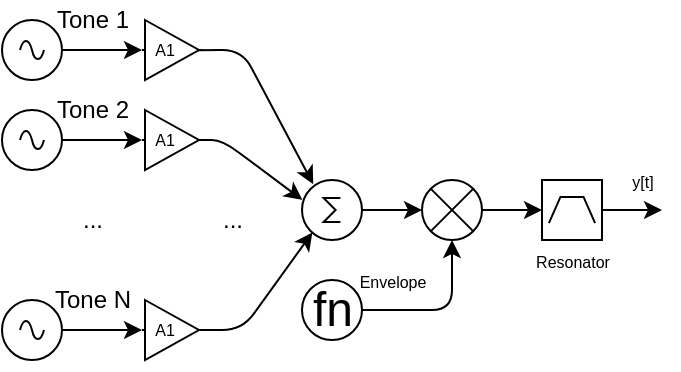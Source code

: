 <mxfile>
    <diagram id="gMnHbZwRzCgYFgxPEKsM" name="第 1 页">
        <mxGraphModel dx="325" dy="573" grid="1" gridSize="10" guides="1" tooltips="1" connect="1" arrows="1" fold="1" page="1" pageScale="1" pageWidth="827" pageHeight="1169" math="0" shadow="0">
            <root>
                <mxCell id="0"/>
                <mxCell id="1" parent="0"/>
                <mxCell id="27" value="" style="edgeStyle=none;html=1;" edge="1" parent="1" source="2" target="26">
                    <mxGeometry relative="1" as="geometry"/>
                </mxCell>
                <mxCell id="2" value="" style="pointerEvents=1;verticalLabelPosition=bottom;shadow=0;dashed=0;align=center;html=1;verticalAlign=top;shape=mxgraph.electrical.signal_sources.source;aspect=fixed;points=[[0.5,0,0],[1,0.5,0],[0.5,1,0],[0,0.5,0]];elSignalType=ac;" vertex="1" parent="1">
                    <mxGeometry x="200" y="210" width="30" height="30" as="geometry"/>
                </mxCell>
                <mxCell id="11" style="edgeStyle=none;html=1;entryX=0.187;entryY=0.071;entryDx=0;entryDy=0;entryPerimeter=0;exitX=0.914;exitY=0.504;exitDx=0;exitDy=0;exitPerimeter=0;" edge="1" parent="1" source="26" target="9">
                    <mxGeometry relative="1" as="geometry">
                        <mxPoint x="230" y="225" as="sourcePoint"/>
                        <Array as="points">
                            <mxPoint x="320" y="225"/>
                        </Array>
                    </mxGeometry>
                </mxCell>
                <mxCell id="7" value="Tone 1" style="text;html=1;align=center;verticalAlign=middle;resizable=0;points=[];autosize=1;strokeColor=none;" vertex="1" parent="1">
                    <mxGeometry x="220" y="200" width="50" height="20" as="geometry"/>
                </mxCell>
                <mxCell id="46" value="" style="edgeStyle=none;html=1;" edge="1" parent="1" source="9" target="45">
                    <mxGeometry relative="1" as="geometry"/>
                </mxCell>
                <mxCell id="9" value="" style="verticalLabelPosition=bottom;shadow=0;dashed=0;align=center;html=1;verticalAlign=top;shape=mxgraph.electrical.abstract.sum;" vertex="1" parent="1">
                    <mxGeometry x="350" y="290" width="30" height="30" as="geometry"/>
                </mxCell>
                <mxCell id="26" value="" style="verticalLabelPosition=bottom;shadow=0;dashed=0;align=center;html=1;verticalAlign=top;shape=mxgraph.electrical.abstract.amplifier;" vertex="1" parent="1">
                    <mxGeometry x="270" y="210" width="30" height="30" as="geometry"/>
                </mxCell>
                <mxCell id="28" value="&lt;p style=&quot;line-height: 120%&quot;&gt;&lt;font style=&quot;font-size: 8px&quot;&gt;A1&lt;/font&gt;&lt;/p&gt;" style="text;html=1;align=center;verticalAlign=middle;resizable=0;points=[];autosize=1;strokeColor=none;" vertex="1" parent="1">
                    <mxGeometry x="266" y="205" width="30" height="40" as="geometry"/>
                </mxCell>
                <mxCell id="29" value="" style="edgeStyle=none;html=1;" edge="1" parent="1" source="30" target="32">
                    <mxGeometry relative="1" as="geometry"/>
                </mxCell>
                <mxCell id="30" value="" style="pointerEvents=1;verticalLabelPosition=bottom;shadow=0;dashed=0;align=center;html=1;verticalAlign=top;shape=mxgraph.electrical.signal_sources.source;aspect=fixed;points=[[0.5,0,0],[1,0.5,0],[0.5,1,0],[0,0.5,0]];elSignalType=ac;" vertex="1" parent="1">
                    <mxGeometry x="200" y="255" width="30" height="30" as="geometry"/>
                </mxCell>
                <mxCell id="31" value="Tone 2" style="text;html=1;align=center;verticalAlign=middle;resizable=0;points=[];autosize=1;strokeColor=none;" vertex="1" parent="1">
                    <mxGeometry x="220" y="245" width="50" height="20" as="geometry"/>
                </mxCell>
                <mxCell id="40" style="edgeStyle=none;html=1;exitX=1;exitY=0.5;exitDx=0;exitDy=0;exitPerimeter=0;entryX=0.007;entryY=0.333;entryDx=0;entryDy=0;entryPerimeter=0;" edge="1" parent="1" source="32" target="9">
                    <mxGeometry relative="1" as="geometry">
                        <Array as="points">
                            <mxPoint x="310" y="270"/>
                        </Array>
                    </mxGeometry>
                </mxCell>
                <mxCell id="32" value="" style="verticalLabelPosition=bottom;shadow=0;dashed=0;align=center;html=1;verticalAlign=top;shape=mxgraph.electrical.abstract.amplifier;" vertex="1" parent="1">
                    <mxGeometry x="270" y="255" width="30" height="30" as="geometry"/>
                </mxCell>
                <mxCell id="33" value="&lt;p style=&quot;line-height: 120%&quot;&gt;&lt;font style=&quot;font-size: 8px&quot;&gt;A1&lt;/font&gt;&lt;/p&gt;" style="text;html=1;align=center;verticalAlign=middle;resizable=0;points=[];autosize=1;strokeColor=none;" vertex="1" parent="1">
                    <mxGeometry x="266" y="250" width="30" height="40" as="geometry"/>
                </mxCell>
                <mxCell id="34" value="" style="edgeStyle=none;html=1;" edge="1" parent="1" source="35" target="37">
                    <mxGeometry relative="1" as="geometry"/>
                </mxCell>
                <mxCell id="35" value="" style="pointerEvents=1;verticalLabelPosition=bottom;shadow=0;dashed=0;align=center;html=1;verticalAlign=top;shape=mxgraph.electrical.signal_sources.source;aspect=fixed;points=[[0.5,0,0],[1,0.5,0],[0.5,1,0],[0,0.5,0]];elSignalType=ac;" vertex="1" parent="1">
                    <mxGeometry x="200" y="350" width="30" height="30" as="geometry"/>
                </mxCell>
                <mxCell id="36" value="Tone N" style="text;html=1;align=center;verticalAlign=middle;resizable=0;points=[];autosize=1;strokeColor=none;" vertex="1" parent="1">
                    <mxGeometry x="220" y="340" width="50" height="20" as="geometry"/>
                </mxCell>
                <mxCell id="41" style="edgeStyle=none;html=1;entryX=0.173;entryY=0.876;entryDx=0;entryDy=0;entryPerimeter=0;" edge="1" parent="1" source="37" target="9">
                    <mxGeometry relative="1" as="geometry">
                        <Array as="points">
                            <mxPoint x="320" y="365"/>
                        </Array>
                    </mxGeometry>
                </mxCell>
                <mxCell id="37" value="" style="verticalLabelPosition=bottom;shadow=0;dashed=0;align=center;html=1;verticalAlign=top;shape=mxgraph.electrical.abstract.amplifier;" vertex="1" parent="1">
                    <mxGeometry x="270" y="350" width="30" height="30" as="geometry"/>
                </mxCell>
                <mxCell id="38" value="&lt;p style=&quot;line-height: 120%&quot;&gt;&lt;font style=&quot;font-size: 8px&quot;&gt;A1&lt;/font&gt;&lt;/p&gt;" style="text;html=1;align=center;verticalAlign=middle;resizable=0;points=[];autosize=1;strokeColor=none;" vertex="1" parent="1">
                    <mxGeometry x="266" y="345" width="30" height="40" as="geometry"/>
                </mxCell>
                <mxCell id="39" value="..." style="text;html=1;align=center;verticalAlign=middle;resizable=0;points=[];autosize=1;strokeColor=none;" vertex="1" parent="1">
                    <mxGeometry x="230" y="300" width="30" height="20" as="geometry"/>
                </mxCell>
                <mxCell id="42" value="..." style="text;html=1;align=center;verticalAlign=middle;resizable=0;points=[];autosize=1;strokeColor=none;" vertex="1" parent="1">
                    <mxGeometry x="300" y="300" width="30" height="20" as="geometry"/>
                </mxCell>
                <mxCell id="48" value="" style="edgeStyle=none;html=1;" edge="1" parent="1" source="45" target="47">
                    <mxGeometry relative="1" as="geometry"/>
                </mxCell>
                <mxCell id="45" value="" style="verticalLabelPosition=bottom;shadow=0;dashed=0;align=center;html=1;verticalAlign=top;shape=mxgraph.electrical.abstract.multiplier;" vertex="1" parent="1">
                    <mxGeometry x="410" y="290" width="30" height="30" as="geometry"/>
                </mxCell>
                <mxCell id="54" value="" style="edgeStyle=none;html=1;" edge="1" parent="1" source="47">
                    <mxGeometry relative="1" as="geometry">
                        <mxPoint x="530" y="305" as="targetPoint"/>
                    </mxGeometry>
                </mxCell>
                <mxCell id="47" value="" style="verticalLabelPosition=bottom;shadow=0;dashed=0;align=center;html=1;verticalAlign=top;shape=mxgraph.electrical.logic_gates.bandpass_filter;" vertex="1" parent="1">
                    <mxGeometry x="470" y="290" width="30" height="30" as="geometry"/>
                </mxCell>
                <mxCell id="51" style="edgeStyle=none;html=1;entryX=0.5;entryY=1;entryDx=0;entryDy=0;entryPerimeter=0;" edge="1" parent="1" source="49" target="45">
                    <mxGeometry relative="1" as="geometry">
                        <Array as="points">
                            <mxPoint x="425" y="355"/>
                        </Array>
                    </mxGeometry>
                </mxCell>
                <mxCell id="49" value="fn" style="shape=mxgraph.electrical.abstract.function;html=1;shadow=0;dashed=0;align=center;strokeWidth=1;fontSize=24" vertex="1" parent="1">
                    <mxGeometry x="350" y="340" width="30" height="30" as="geometry"/>
                </mxCell>
                <mxCell id="52" value="&lt;font style=&quot;font-size: 8px&quot;&gt;Envelope&lt;/font&gt;" style="text;html=1;align=center;verticalAlign=middle;resizable=0;points=[];autosize=1;strokeColor=none;" vertex="1" parent="1">
                    <mxGeometry x="370" y="330" width="50" height="20" as="geometry"/>
                </mxCell>
                <mxCell id="55" value="&lt;font style=&quot;font-size: 8px&quot;&gt;Resonator&lt;/font&gt;" style="text;html=1;align=center;verticalAlign=middle;resizable=0;points=[];autosize=1;strokeColor=none;" vertex="1" parent="1">
                    <mxGeometry x="460" y="320" width="50" height="20" as="geometry"/>
                </mxCell>
                <mxCell id="56" value="&lt;font style=&quot;font-size: 8px&quot;&gt;y[t]&lt;/font&gt;" style="text;html=1;align=center;verticalAlign=middle;resizable=0;points=[];autosize=1;strokeColor=none;" vertex="1" parent="1">
                    <mxGeometry x="505" y="280" width="30" height="20" as="geometry"/>
                </mxCell>
            </root>
        </mxGraphModel>
    </diagram>
</mxfile>